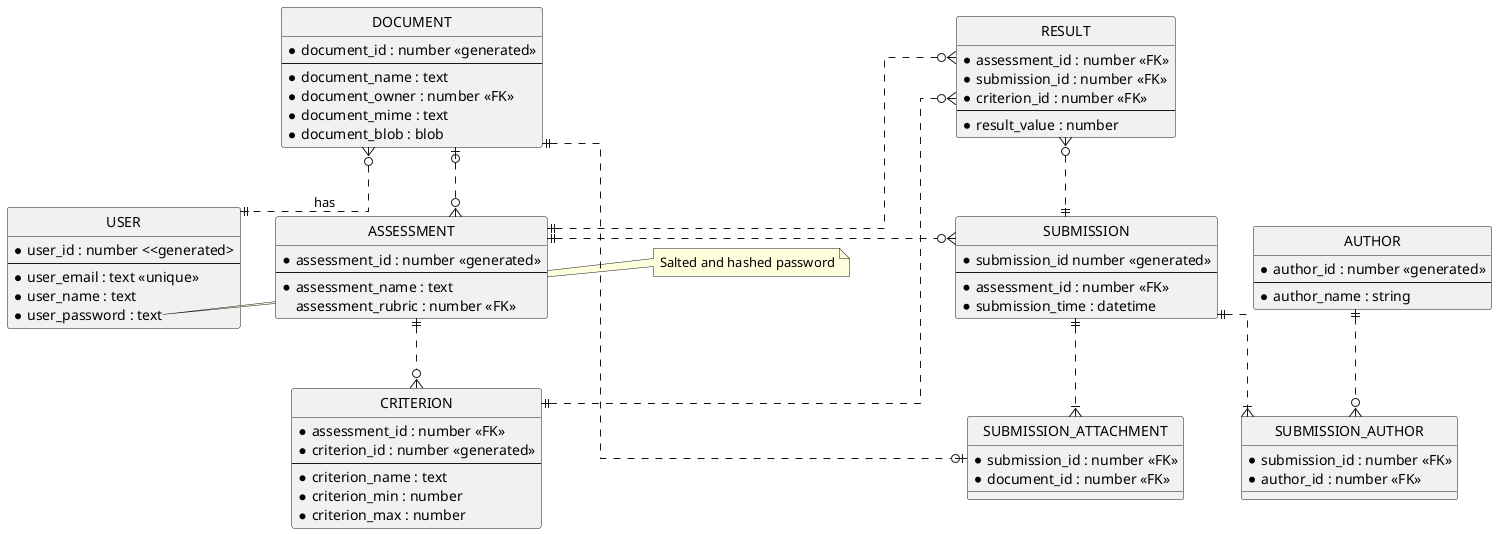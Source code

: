 @startuml
  ' hide the spot
  hide circle
  ' avoid problems with angled crows feet
  skinparam linetype ortho

  entity USER {
    * user_id : number <<generated>
    ---
    * user_email : text <<unique>>
    * user_name : text
    * user_password : text
  }
  note right of USER::user_password
    Salted and hashed password
  end note


  entity DOCUMENT {
    * document_id : number <<generated>>
    ---
    * document_name : text
    * document_owner : number <<FK>>
    * document_mime : text
    * document_blob : blob
  }
  DOCUMENT }o..|| USER : has


  together {
    entity ASSESSMENT {
      * assessment_id : number <<generated>>
      ---
      * assessment_name : text
      assessment_rubric : number <<FK>>
    }
    DOCUMENT |o..o{ ASSESSMENT


    entity CRITERION {
      * assessment_id : number <<FK>>
      * criterion_id : number <<generated>>
      ---
      * criterion_name : text
      * criterion_min : number
      * criterion_max : number
    }
    ASSESSMENT ||..o{ CRITERION
  }


  


  together {
    entity AUTHOR {
      * author_id : number <<generated>>
      ---
      * author_name : string
    }
  
  
    entity SUBMISSION {
      * submission_id number <<generated>>
      ---
      * assessment_id : number <<FK>>
      * submission_time : datetime
    }
    ASSESSMENT ||..o{ SUBMISSION


    entity SUBMISSION_AUTHOR {
      * submission_id : number <<FK>>
      * author_id : number <<FK>>
    }
    SUBMISSION ||..|{ SUBMISSION_AUTHOR
    AUTHOR ||..o{ SUBMISSION_AUTHOR


    entity SUBMISSION_ATTACHMENT {
      * submission_id : number <<FK>>
      * document_id : number <<FK>>
    }
    SUBMISSION ||..|{ SUBMISSION_ATTACHMENT
    DOCUMENT ||..o| SUBMISSION_ATTACHMENT


    entity RESULT {
      * assessment_id : number <<FK>>
      * submission_id : number <<FK>>
      * criterion_id : number <<FK>>
      ---
      * result_value : number
    }
    RESULT }o..|| ASSESSMENT
    RESULT }o..|| CRITERION
    RESULT }o..|| SUBMISSION
  }
@enduml
